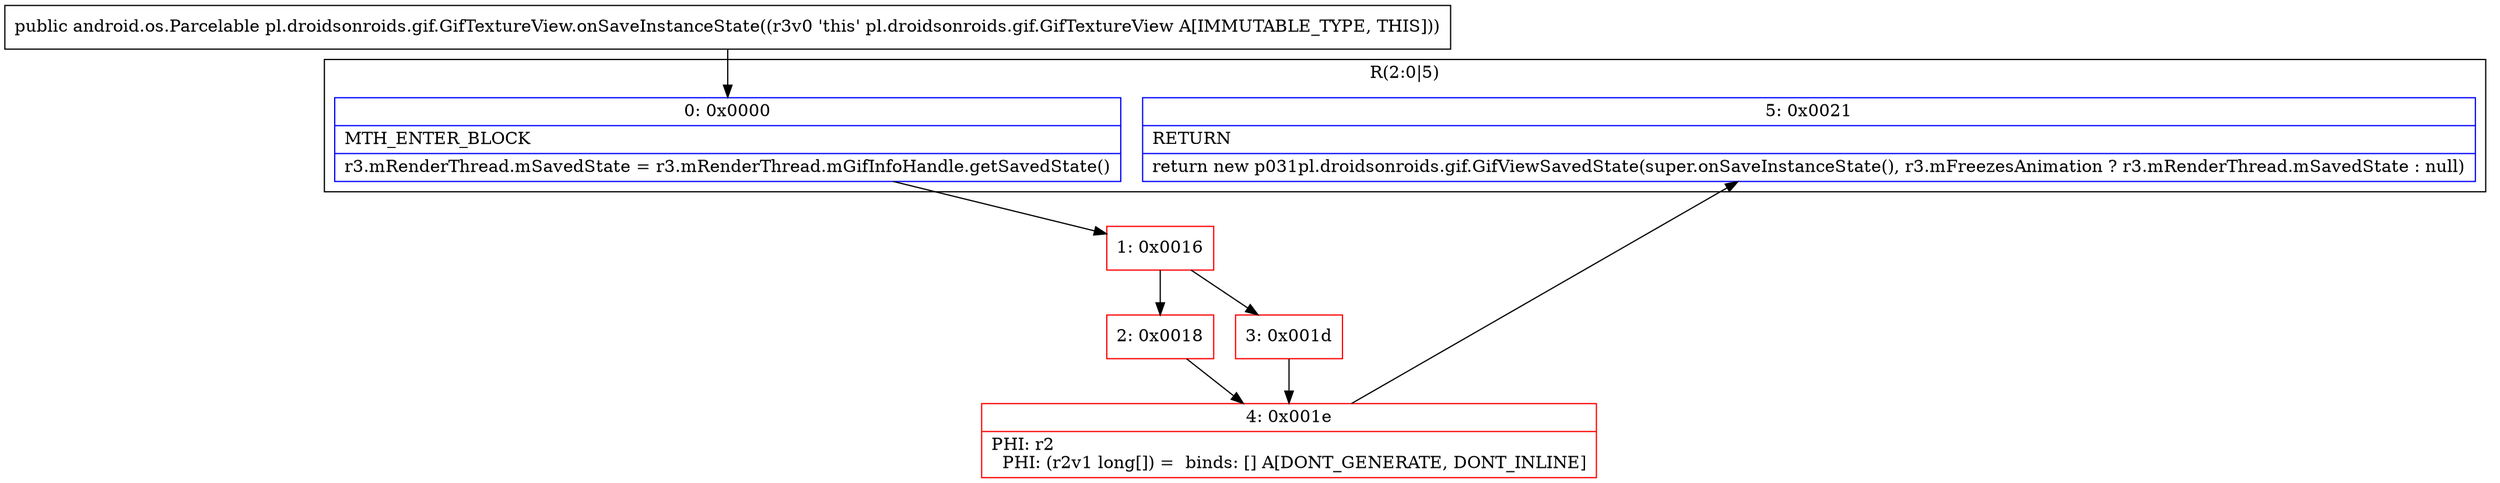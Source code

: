 digraph "CFG forpl.droidsonroids.gif.GifTextureView.onSaveInstanceState()Landroid\/os\/Parcelable;" {
subgraph cluster_Region_1302641205 {
label = "R(2:0|5)";
node [shape=record,color=blue];
Node_0 [shape=record,label="{0\:\ 0x0000|MTH_ENTER_BLOCK\l|r3.mRenderThread.mSavedState = r3.mRenderThread.mGifInfoHandle.getSavedState()\l}"];
Node_5 [shape=record,label="{5\:\ 0x0021|RETURN\l|return new p031pl.droidsonroids.gif.GifViewSavedState(super.onSaveInstanceState(), r3.mFreezesAnimation ? r3.mRenderThread.mSavedState : null)\l}"];
}
Node_1 [shape=record,color=red,label="{1\:\ 0x0016}"];
Node_2 [shape=record,color=red,label="{2\:\ 0x0018}"];
Node_3 [shape=record,color=red,label="{3\:\ 0x001d}"];
Node_4 [shape=record,color=red,label="{4\:\ 0x001e|PHI: r2 \l  PHI: (r2v1 long[]) =  binds: [] A[DONT_GENERATE, DONT_INLINE]\l}"];
MethodNode[shape=record,label="{public android.os.Parcelable pl.droidsonroids.gif.GifTextureView.onSaveInstanceState((r3v0 'this' pl.droidsonroids.gif.GifTextureView A[IMMUTABLE_TYPE, THIS])) }"];
MethodNode -> Node_0;
Node_0 -> Node_1;
Node_1 -> Node_2;
Node_1 -> Node_3;
Node_2 -> Node_4;
Node_3 -> Node_4;
Node_4 -> Node_5;
}

